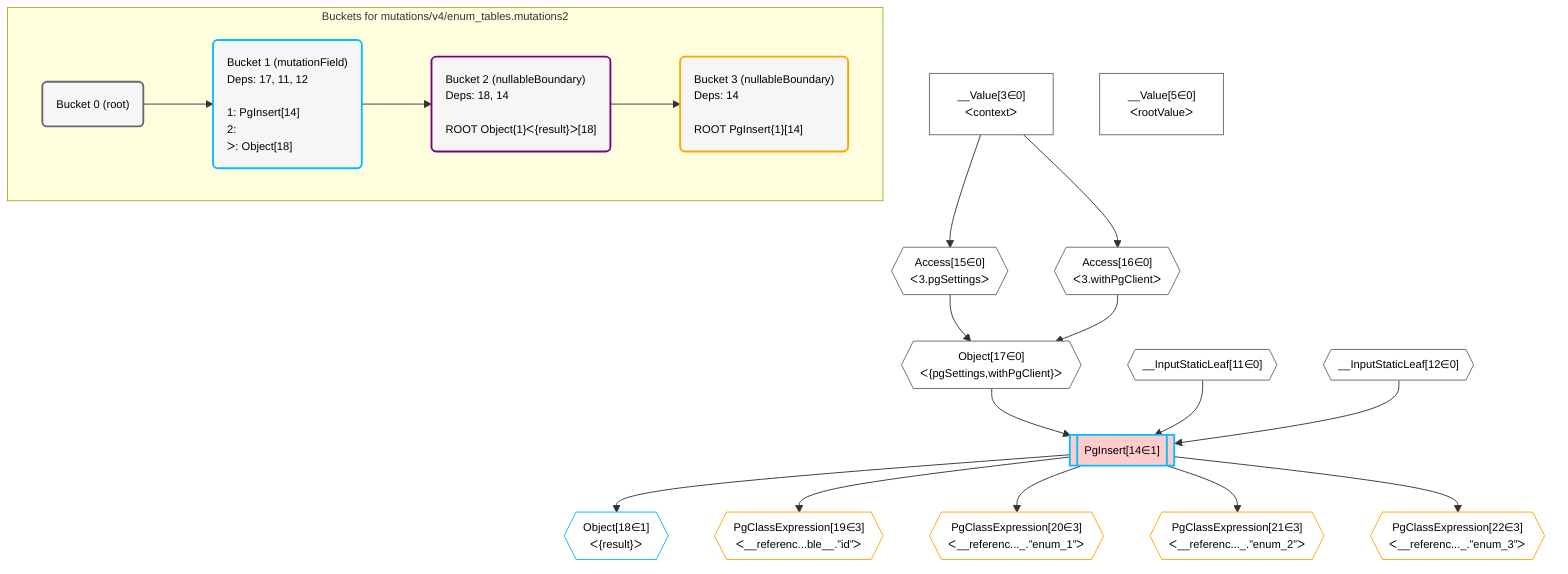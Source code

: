 %%{init: {'themeVariables': { 'fontSize': '12px'}}}%%
graph TD
    classDef path fill:#eee,stroke:#000,color:#000
    classDef plan fill:#fff,stroke-width:1px,color:#000
    classDef itemplan fill:#fff,stroke-width:2px,color:#000
    classDef unbatchedplan fill:#dff,stroke-width:1px,color:#000
    classDef sideeffectplan fill:#fcc,stroke-width:2px,color:#000
    classDef bucket fill:#f6f6f6,color:#000,stroke-width:2px,text-align:left


    %% define steps
    __Value3["__Value[3∈0]<br />ᐸcontextᐳ"]:::plan
    __Value5["__Value[5∈0]<br />ᐸrootValueᐳ"]:::plan
    __InputStaticLeaf11{{"__InputStaticLeaf[11∈0]"}}:::plan
    __InputStaticLeaf12{{"__InputStaticLeaf[12∈0]"}}:::plan
    Access15{{"Access[15∈0]<br />ᐸ3.pgSettingsᐳ"}}:::plan
    Access16{{"Access[16∈0]<br />ᐸ3.withPgClientᐳ"}}:::plan
    Object17{{"Object[17∈0]<br />ᐸ{pgSettings,withPgClient}ᐳ"}}:::plan
    PgInsert14[["PgInsert[14∈1]"]]:::sideeffectplan
    Object18{{"Object[18∈1]<br />ᐸ{result}ᐳ"}}:::plan
    PgClassExpression19{{"PgClassExpression[19∈3]<br />ᐸ__referenc...ble__.”id”ᐳ"}}:::plan
    PgClassExpression20{{"PgClassExpression[20∈3]<br />ᐸ__referenc..._.”enum_1”ᐳ"}}:::plan
    PgClassExpression21{{"PgClassExpression[21∈3]<br />ᐸ__referenc..._.”enum_2”ᐳ"}}:::plan
    PgClassExpression22{{"PgClassExpression[22∈3]<br />ᐸ__referenc..._.”enum_3”ᐳ"}}:::plan

    %% plan dependencies
    __Value3 --> Access15
    __Value3 --> Access16
    Access15 & Access16 --> Object17
    Object17 & __InputStaticLeaf11 & __InputStaticLeaf12 --> PgInsert14
    PgInsert14 --> Object18
    PgInsert14 --> PgClassExpression19
    PgInsert14 --> PgClassExpression20
    PgInsert14 --> PgClassExpression21
    PgInsert14 --> PgClassExpression22

    subgraph "Buckets for mutations/v4/enum_tables.mutations2"
    Bucket0("Bucket 0 (root)"):::bucket
    classDef bucket0 stroke:#696969
    class Bucket0,__Value3,__Value5,__InputStaticLeaf11,__InputStaticLeaf12,Access15,Access16,Object17 bucket0
    Bucket1("Bucket 1 (mutationField)<br />Deps: 17, 11, 12<br /><br />1: PgInsert[14]<br />2: <br />ᐳ: Object[18]"):::bucket
    classDef bucket1 stroke:#00bfff
    class Bucket1,PgInsert14,Object18 bucket1
    Bucket2("Bucket 2 (nullableBoundary)<br />Deps: 18, 14<br /><br />ROOT Object{1}ᐸ{result}ᐳ[18]"):::bucket
    classDef bucket2 stroke:#7f007f
    class Bucket2 bucket2
    Bucket3("Bucket 3 (nullableBoundary)<br />Deps: 14<br /><br />ROOT PgInsert{1}[14]"):::bucket
    classDef bucket3 stroke:#ffa500
    class Bucket3,PgClassExpression19,PgClassExpression20,PgClassExpression21,PgClassExpression22 bucket3
    Bucket0 --> Bucket1
    Bucket1 --> Bucket2
    Bucket2 --> Bucket3
    end